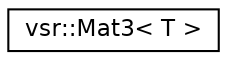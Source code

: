 digraph G
{
  edge [fontname="Helvetica",fontsize="11",labelfontname="Helvetica",labelfontsize="11"];
  node [fontname="Helvetica",fontsize="11",shape=record];
  rankdir="LR";
  Node1 [label="vsr::Mat3\< T \>",height=0.2,width=0.4,color="black", fillcolor="white", style="filled",URL="$classvsr_1_1_mat3.html"];
}
